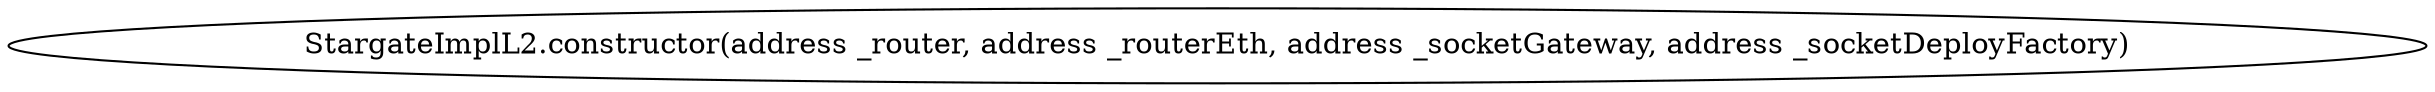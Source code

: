 digraph "" {
	graph [bb="0,0,968.62,36"];
	node [label="\N"];
	"StargateImplL2.constructor(address _router, address _routerEth, address _socketGateway, address _socketDeployFactory)"	 [height=0.5,
		pos="484.31,18",
		width=13.453];
}
